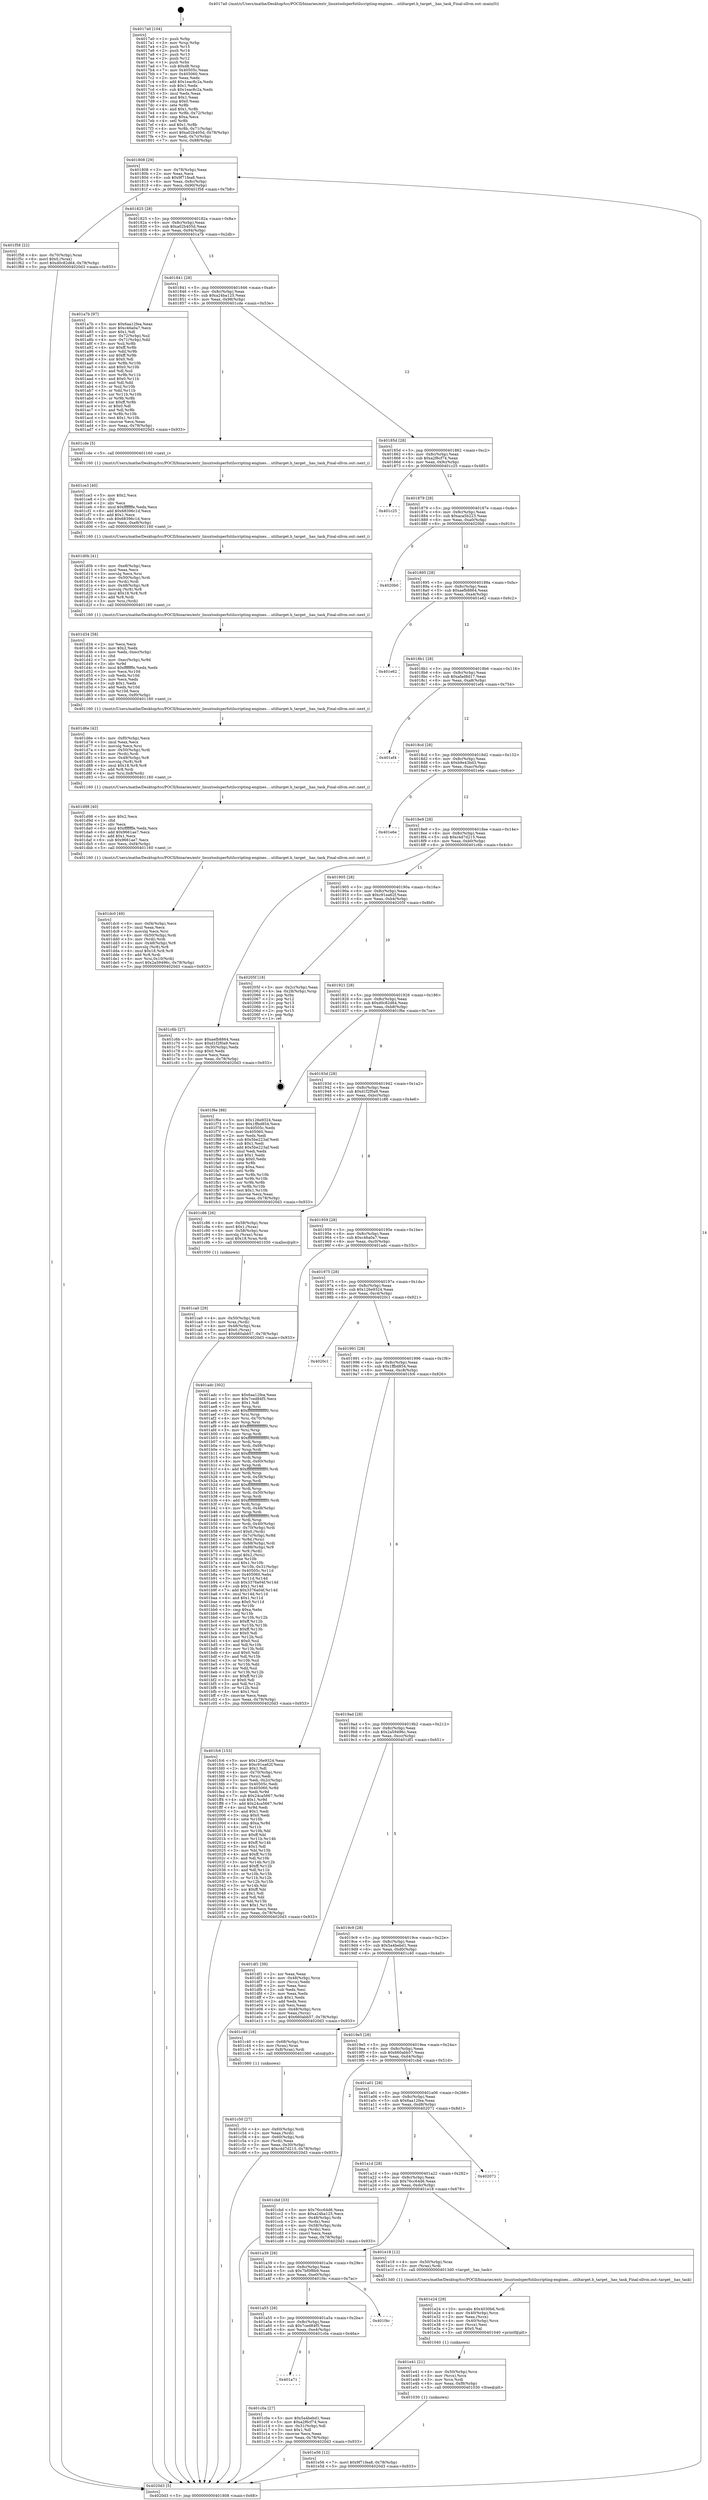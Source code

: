 digraph "0x4017a0" {
  label = "0x4017a0 (/mnt/c/Users/mathe/Desktop/tcc/POCII/binaries/extr_linuxtoolsperfutilscripting-engines....utiltarget.h_target__has_task_Final-ollvm.out::main(0))"
  labelloc = "t"
  node[shape=record]

  Entry [label="",width=0.3,height=0.3,shape=circle,fillcolor=black,style=filled]
  "0x401808" [label="{
     0x401808 [29]\l
     | [instrs]\l
     &nbsp;&nbsp;0x401808 \<+3\>: mov -0x78(%rbp),%eax\l
     &nbsp;&nbsp;0x40180b \<+2\>: mov %eax,%ecx\l
     &nbsp;&nbsp;0x40180d \<+6\>: sub $0x9f71fea8,%ecx\l
     &nbsp;&nbsp;0x401813 \<+6\>: mov %eax,-0x8c(%rbp)\l
     &nbsp;&nbsp;0x401819 \<+6\>: mov %ecx,-0x90(%rbp)\l
     &nbsp;&nbsp;0x40181f \<+6\>: je 0000000000401f58 \<main+0x7b8\>\l
  }"]
  "0x401f58" [label="{
     0x401f58 [22]\l
     | [instrs]\l
     &nbsp;&nbsp;0x401f58 \<+4\>: mov -0x70(%rbp),%rax\l
     &nbsp;&nbsp;0x401f5c \<+6\>: movl $0x0,(%rax)\l
     &nbsp;&nbsp;0x401f62 \<+7\>: movl $0xd0c82d64,-0x78(%rbp)\l
     &nbsp;&nbsp;0x401f69 \<+5\>: jmp 00000000004020d3 \<main+0x933\>\l
  }"]
  "0x401825" [label="{
     0x401825 [28]\l
     | [instrs]\l
     &nbsp;&nbsp;0x401825 \<+5\>: jmp 000000000040182a \<main+0x8a\>\l
     &nbsp;&nbsp;0x40182a \<+6\>: mov -0x8c(%rbp),%eax\l
     &nbsp;&nbsp;0x401830 \<+5\>: sub $0xa02b405d,%eax\l
     &nbsp;&nbsp;0x401835 \<+6\>: mov %eax,-0x94(%rbp)\l
     &nbsp;&nbsp;0x40183b \<+6\>: je 0000000000401a7b \<main+0x2db\>\l
  }"]
  Exit [label="",width=0.3,height=0.3,shape=circle,fillcolor=black,style=filled,peripheries=2]
  "0x401a7b" [label="{
     0x401a7b [97]\l
     | [instrs]\l
     &nbsp;&nbsp;0x401a7b \<+5\>: mov $0x6aa12fea,%eax\l
     &nbsp;&nbsp;0x401a80 \<+5\>: mov $0xc46a0a7,%ecx\l
     &nbsp;&nbsp;0x401a85 \<+2\>: mov $0x1,%dl\l
     &nbsp;&nbsp;0x401a87 \<+4\>: mov -0x72(%rbp),%sil\l
     &nbsp;&nbsp;0x401a8b \<+4\>: mov -0x71(%rbp),%dil\l
     &nbsp;&nbsp;0x401a8f \<+3\>: mov %sil,%r8b\l
     &nbsp;&nbsp;0x401a92 \<+4\>: xor $0xff,%r8b\l
     &nbsp;&nbsp;0x401a96 \<+3\>: mov %dil,%r9b\l
     &nbsp;&nbsp;0x401a99 \<+4\>: xor $0xff,%r9b\l
     &nbsp;&nbsp;0x401a9d \<+3\>: xor $0x0,%dl\l
     &nbsp;&nbsp;0x401aa0 \<+3\>: mov %r8b,%r10b\l
     &nbsp;&nbsp;0x401aa3 \<+4\>: and $0x0,%r10b\l
     &nbsp;&nbsp;0x401aa7 \<+3\>: and %dl,%sil\l
     &nbsp;&nbsp;0x401aaa \<+3\>: mov %r9b,%r11b\l
     &nbsp;&nbsp;0x401aad \<+4\>: and $0x0,%r11b\l
     &nbsp;&nbsp;0x401ab1 \<+3\>: and %dl,%dil\l
     &nbsp;&nbsp;0x401ab4 \<+3\>: or %sil,%r10b\l
     &nbsp;&nbsp;0x401ab7 \<+3\>: or %dil,%r11b\l
     &nbsp;&nbsp;0x401aba \<+3\>: xor %r11b,%r10b\l
     &nbsp;&nbsp;0x401abd \<+3\>: or %r9b,%r8b\l
     &nbsp;&nbsp;0x401ac0 \<+4\>: xor $0xff,%r8b\l
     &nbsp;&nbsp;0x401ac4 \<+3\>: or $0x0,%dl\l
     &nbsp;&nbsp;0x401ac7 \<+3\>: and %dl,%r8b\l
     &nbsp;&nbsp;0x401aca \<+3\>: or %r8b,%r10b\l
     &nbsp;&nbsp;0x401acd \<+4\>: test $0x1,%r10b\l
     &nbsp;&nbsp;0x401ad1 \<+3\>: cmovne %ecx,%eax\l
     &nbsp;&nbsp;0x401ad4 \<+3\>: mov %eax,-0x78(%rbp)\l
     &nbsp;&nbsp;0x401ad7 \<+5\>: jmp 00000000004020d3 \<main+0x933\>\l
  }"]
  "0x401841" [label="{
     0x401841 [28]\l
     | [instrs]\l
     &nbsp;&nbsp;0x401841 \<+5\>: jmp 0000000000401846 \<main+0xa6\>\l
     &nbsp;&nbsp;0x401846 \<+6\>: mov -0x8c(%rbp),%eax\l
     &nbsp;&nbsp;0x40184c \<+5\>: sub $0xa24ba125,%eax\l
     &nbsp;&nbsp;0x401851 \<+6\>: mov %eax,-0x98(%rbp)\l
     &nbsp;&nbsp;0x401857 \<+6\>: je 0000000000401cde \<main+0x53e\>\l
  }"]
  "0x4020d3" [label="{
     0x4020d3 [5]\l
     | [instrs]\l
     &nbsp;&nbsp;0x4020d3 \<+5\>: jmp 0000000000401808 \<main+0x68\>\l
  }"]
  "0x4017a0" [label="{
     0x4017a0 [104]\l
     | [instrs]\l
     &nbsp;&nbsp;0x4017a0 \<+1\>: push %rbp\l
     &nbsp;&nbsp;0x4017a1 \<+3\>: mov %rsp,%rbp\l
     &nbsp;&nbsp;0x4017a4 \<+2\>: push %r15\l
     &nbsp;&nbsp;0x4017a6 \<+2\>: push %r14\l
     &nbsp;&nbsp;0x4017a8 \<+2\>: push %r13\l
     &nbsp;&nbsp;0x4017aa \<+2\>: push %r12\l
     &nbsp;&nbsp;0x4017ac \<+1\>: push %rbx\l
     &nbsp;&nbsp;0x4017ad \<+7\>: sub $0xd8,%rsp\l
     &nbsp;&nbsp;0x4017b4 \<+7\>: mov 0x40505c,%eax\l
     &nbsp;&nbsp;0x4017bb \<+7\>: mov 0x405060,%ecx\l
     &nbsp;&nbsp;0x4017c2 \<+2\>: mov %eax,%edx\l
     &nbsp;&nbsp;0x4017c4 \<+6\>: add $0x1eac8c2a,%edx\l
     &nbsp;&nbsp;0x4017ca \<+3\>: sub $0x1,%edx\l
     &nbsp;&nbsp;0x4017cd \<+6\>: sub $0x1eac8c2a,%edx\l
     &nbsp;&nbsp;0x4017d3 \<+3\>: imul %edx,%eax\l
     &nbsp;&nbsp;0x4017d6 \<+3\>: and $0x1,%eax\l
     &nbsp;&nbsp;0x4017d9 \<+3\>: cmp $0x0,%eax\l
     &nbsp;&nbsp;0x4017dc \<+4\>: sete %r8b\l
     &nbsp;&nbsp;0x4017e0 \<+4\>: and $0x1,%r8b\l
     &nbsp;&nbsp;0x4017e4 \<+4\>: mov %r8b,-0x72(%rbp)\l
     &nbsp;&nbsp;0x4017e8 \<+3\>: cmp $0xa,%ecx\l
     &nbsp;&nbsp;0x4017eb \<+4\>: setl %r8b\l
     &nbsp;&nbsp;0x4017ef \<+4\>: and $0x1,%r8b\l
     &nbsp;&nbsp;0x4017f3 \<+4\>: mov %r8b,-0x71(%rbp)\l
     &nbsp;&nbsp;0x4017f7 \<+7\>: movl $0xa02b405d,-0x78(%rbp)\l
     &nbsp;&nbsp;0x4017fe \<+3\>: mov %edi,-0x7c(%rbp)\l
     &nbsp;&nbsp;0x401801 \<+7\>: mov %rsi,-0x88(%rbp)\l
  }"]
  "0x401e56" [label="{
     0x401e56 [12]\l
     | [instrs]\l
     &nbsp;&nbsp;0x401e56 \<+7\>: movl $0x9f71fea8,-0x78(%rbp)\l
     &nbsp;&nbsp;0x401e5d \<+5\>: jmp 00000000004020d3 \<main+0x933\>\l
  }"]
  "0x401cde" [label="{
     0x401cde [5]\l
     | [instrs]\l
     &nbsp;&nbsp;0x401cde \<+5\>: call 0000000000401160 \<next_i\>\l
     | [calls]\l
     &nbsp;&nbsp;0x401160 \{1\} (/mnt/c/Users/mathe/Desktop/tcc/POCII/binaries/extr_linuxtoolsperfutilscripting-engines....utiltarget.h_target__has_task_Final-ollvm.out::next_i)\l
  }"]
  "0x40185d" [label="{
     0x40185d [28]\l
     | [instrs]\l
     &nbsp;&nbsp;0x40185d \<+5\>: jmp 0000000000401862 \<main+0xc2\>\l
     &nbsp;&nbsp;0x401862 \<+6\>: mov -0x8c(%rbp),%eax\l
     &nbsp;&nbsp;0x401868 \<+5\>: sub $0xa2f6cf74,%eax\l
     &nbsp;&nbsp;0x40186d \<+6\>: mov %eax,-0x9c(%rbp)\l
     &nbsp;&nbsp;0x401873 \<+6\>: je 0000000000401c25 \<main+0x485\>\l
  }"]
  "0x401e41" [label="{
     0x401e41 [21]\l
     | [instrs]\l
     &nbsp;&nbsp;0x401e41 \<+4\>: mov -0x50(%rbp),%rcx\l
     &nbsp;&nbsp;0x401e45 \<+3\>: mov (%rcx),%rcx\l
     &nbsp;&nbsp;0x401e48 \<+3\>: mov %rcx,%rdi\l
     &nbsp;&nbsp;0x401e4b \<+6\>: mov %eax,-0xf8(%rbp)\l
     &nbsp;&nbsp;0x401e51 \<+5\>: call 0000000000401030 \<free@plt\>\l
     | [calls]\l
     &nbsp;&nbsp;0x401030 \{1\} (unknown)\l
  }"]
  "0x401c25" [label="{
     0x401c25\l
  }", style=dashed]
  "0x401879" [label="{
     0x401879 [28]\l
     | [instrs]\l
     &nbsp;&nbsp;0x401879 \<+5\>: jmp 000000000040187e \<main+0xde\>\l
     &nbsp;&nbsp;0x40187e \<+6\>: mov -0x8c(%rbp),%eax\l
     &nbsp;&nbsp;0x401884 \<+5\>: sub $0xaca5b223,%eax\l
     &nbsp;&nbsp;0x401889 \<+6\>: mov %eax,-0xa0(%rbp)\l
     &nbsp;&nbsp;0x40188f \<+6\>: je 00000000004020b0 \<main+0x910\>\l
  }"]
  "0x401e24" [label="{
     0x401e24 [29]\l
     | [instrs]\l
     &nbsp;&nbsp;0x401e24 \<+10\>: movabs $0x4030b6,%rdi\l
     &nbsp;&nbsp;0x401e2e \<+4\>: mov -0x40(%rbp),%rcx\l
     &nbsp;&nbsp;0x401e32 \<+2\>: mov %eax,(%rcx)\l
     &nbsp;&nbsp;0x401e34 \<+4\>: mov -0x40(%rbp),%rcx\l
     &nbsp;&nbsp;0x401e38 \<+2\>: mov (%rcx),%esi\l
     &nbsp;&nbsp;0x401e3a \<+2\>: mov $0x0,%al\l
     &nbsp;&nbsp;0x401e3c \<+5\>: call 0000000000401040 \<printf@plt\>\l
     | [calls]\l
     &nbsp;&nbsp;0x401040 \{1\} (unknown)\l
  }"]
  "0x4020b0" [label="{
     0x4020b0\l
  }", style=dashed]
  "0x401895" [label="{
     0x401895 [28]\l
     | [instrs]\l
     &nbsp;&nbsp;0x401895 \<+5\>: jmp 000000000040189a \<main+0xfa\>\l
     &nbsp;&nbsp;0x40189a \<+6\>: mov -0x8c(%rbp),%eax\l
     &nbsp;&nbsp;0x4018a0 \<+5\>: sub $0xaefb8864,%eax\l
     &nbsp;&nbsp;0x4018a5 \<+6\>: mov %eax,-0xa4(%rbp)\l
     &nbsp;&nbsp;0x4018ab \<+6\>: je 0000000000401e62 \<main+0x6c2\>\l
  }"]
  "0x401dc0" [label="{
     0x401dc0 [49]\l
     | [instrs]\l
     &nbsp;&nbsp;0x401dc0 \<+6\>: mov -0xf4(%rbp),%ecx\l
     &nbsp;&nbsp;0x401dc6 \<+3\>: imul %eax,%ecx\l
     &nbsp;&nbsp;0x401dc9 \<+3\>: movslq %ecx,%rsi\l
     &nbsp;&nbsp;0x401dcc \<+4\>: mov -0x50(%rbp),%rdi\l
     &nbsp;&nbsp;0x401dd0 \<+3\>: mov (%rdi),%rdi\l
     &nbsp;&nbsp;0x401dd3 \<+4\>: mov -0x48(%rbp),%r8\l
     &nbsp;&nbsp;0x401dd7 \<+3\>: movslq (%r8),%r8\l
     &nbsp;&nbsp;0x401dda \<+4\>: imul $0x18,%r8,%r8\l
     &nbsp;&nbsp;0x401dde \<+3\>: add %r8,%rdi\l
     &nbsp;&nbsp;0x401de1 \<+4\>: mov %rsi,0x10(%rdi)\l
     &nbsp;&nbsp;0x401de5 \<+7\>: movl $0x2a59496c,-0x78(%rbp)\l
     &nbsp;&nbsp;0x401dec \<+5\>: jmp 00000000004020d3 \<main+0x933\>\l
  }"]
  "0x401e62" [label="{
     0x401e62\l
  }", style=dashed]
  "0x4018b1" [label="{
     0x4018b1 [28]\l
     | [instrs]\l
     &nbsp;&nbsp;0x4018b1 \<+5\>: jmp 00000000004018b6 \<main+0x116\>\l
     &nbsp;&nbsp;0x4018b6 \<+6\>: mov -0x8c(%rbp),%eax\l
     &nbsp;&nbsp;0x4018bc \<+5\>: sub $0xafad8d17,%eax\l
     &nbsp;&nbsp;0x4018c1 \<+6\>: mov %eax,-0xa8(%rbp)\l
     &nbsp;&nbsp;0x4018c7 \<+6\>: je 0000000000401ef4 \<main+0x754\>\l
  }"]
  "0x401d98" [label="{
     0x401d98 [40]\l
     | [instrs]\l
     &nbsp;&nbsp;0x401d98 \<+5\>: mov $0x2,%ecx\l
     &nbsp;&nbsp;0x401d9d \<+1\>: cltd\l
     &nbsp;&nbsp;0x401d9e \<+2\>: idiv %ecx\l
     &nbsp;&nbsp;0x401da0 \<+6\>: imul $0xfffffffe,%edx,%ecx\l
     &nbsp;&nbsp;0x401da6 \<+6\>: add $0x9661ae7,%ecx\l
     &nbsp;&nbsp;0x401dac \<+3\>: add $0x1,%ecx\l
     &nbsp;&nbsp;0x401daf \<+6\>: sub $0x9661ae7,%ecx\l
     &nbsp;&nbsp;0x401db5 \<+6\>: mov %ecx,-0xf4(%rbp)\l
     &nbsp;&nbsp;0x401dbb \<+5\>: call 0000000000401160 \<next_i\>\l
     | [calls]\l
     &nbsp;&nbsp;0x401160 \{1\} (/mnt/c/Users/mathe/Desktop/tcc/POCII/binaries/extr_linuxtoolsperfutilscripting-engines....utiltarget.h_target__has_task_Final-ollvm.out::next_i)\l
  }"]
  "0x401ef4" [label="{
     0x401ef4\l
  }", style=dashed]
  "0x4018cd" [label="{
     0x4018cd [28]\l
     | [instrs]\l
     &nbsp;&nbsp;0x4018cd \<+5\>: jmp 00000000004018d2 \<main+0x132\>\l
     &nbsp;&nbsp;0x4018d2 \<+6\>: mov -0x8c(%rbp),%eax\l
     &nbsp;&nbsp;0x4018d8 \<+5\>: sub $0xb9e43bd3,%eax\l
     &nbsp;&nbsp;0x4018dd \<+6\>: mov %eax,-0xac(%rbp)\l
     &nbsp;&nbsp;0x4018e3 \<+6\>: je 0000000000401e6e \<main+0x6ce\>\l
  }"]
  "0x401d6e" [label="{
     0x401d6e [42]\l
     | [instrs]\l
     &nbsp;&nbsp;0x401d6e \<+6\>: mov -0xf0(%rbp),%ecx\l
     &nbsp;&nbsp;0x401d74 \<+3\>: imul %eax,%ecx\l
     &nbsp;&nbsp;0x401d77 \<+3\>: movslq %ecx,%rsi\l
     &nbsp;&nbsp;0x401d7a \<+4\>: mov -0x50(%rbp),%rdi\l
     &nbsp;&nbsp;0x401d7e \<+3\>: mov (%rdi),%rdi\l
     &nbsp;&nbsp;0x401d81 \<+4\>: mov -0x48(%rbp),%r8\l
     &nbsp;&nbsp;0x401d85 \<+3\>: movslq (%r8),%r8\l
     &nbsp;&nbsp;0x401d88 \<+4\>: imul $0x18,%r8,%r8\l
     &nbsp;&nbsp;0x401d8c \<+3\>: add %r8,%rdi\l
     &nbsp;&nbsp;0x401d8f \<+4\>: mov %rsi,0x8(%rdi)\l
     &nbsp;&nbsp;0x401d93 \<+5\>: call 0000000000401160 \<next_i\>\l
     | [calls]\l
     &nbsp;&nbsp;0x401160 \{1\} (/mnt/c/Users/mathe/Desktop/tcc/POCII/binaries/extr_linuxtoolsperfutilscripting-engines....utiltarget.h_target__has_task_Final-ollvm.out::next_i)\l
  }"]
  "0x401e6e" [label="{
     0x401e6e\l
  }", style=dashed]
  "0x4018e9" [label="{
     0x4018e9 [28]\l
     | [instrs]\l
     &nbsp;&nbsp;0x4018e9 \<+5\>: jmp 00000000004018ee \<main+0x14e\>\l
     &nbsp;&nbsp;0x4018ee \<+6\>: mov -0x8c(%rbp),%eax\l
     &nbsp;&nbsp;0x4018f4 \<+5\>: sub $0xc4d7d215,%eax\l
     &nbsp;&nbsp;0x4018f9 \<+6\>: mov %eax,-0xb0(%rbp)\l
     &nbsp;&nbsp;0x4018ff \<+6\>: je 0000000000401c6b \<main+0x4cb\>\l
  }"]
  "0x401d34" [label="{
     0x401d34 [58]\l
     | [instrs]\l
     &nbsp;&nbsp;0x401d34 \<+2\>: xor %ecx,%ecx\l
     &nbsp;&nbsp;0x401d36 \<+5\>: mov $0x2,%edx\l
     &nbsp;&nbsp;0x401d3b \<+6\>: mov %edx,-0xec(%rbp)\l
     &nbsp;&nbsp;0x401d41 \<+1\>: cltd\l
     &nbsp;&nbsp;0x401d42 \<+7\>: mov -0xec(%rbp),%r9d\l
     &nbsp;&nbsp;0x401d49 \<+3\>: idiv %r9d\l
     &nbsp;&nbsp;0x401d4c \<+6\>: imul $0xfffffffe,%edx,%edx\l
     &nbsp;&nbsp;0x401d52 \<+3\>: mov %ecx,%r10d\l
     &nbsp;&nbsp;0x401d55 \<+3\>: sub %edx,%r10d\l
     &nbsp;&nbsp;0x401d58 \<+2\>: mov %ecx,%edx\l
     &nbsp;&nbsp;0x401d5a \<+3\>: sub $0x1,%edx\l
     &nbsp;&nbsp;0x401d5d \<+3\>: add %edx,%r10d\l
     &nbsp;&nbsp;0x401d60 \<+3\>: sub %r10d,%ecx\l
     &nbsp;&nbsp;0x401d63 \<+6\>: mov %ecx,-0xf0(%rbp)\l
     &nbsp;&nbsp;0x401d69 \<+5\>: call 0000000000401160 \<next_i\>\l
     | [calls]\l
     &nbsp;&nbsp;0x401160 \{1\} (/mnt/c/Users/mathe/Desktop/tcc/POCII/binaries/extr_linuxtoolsperfutilscripting-engines....utiltarget.h_target__has_task_Final-ollvm.out::next_i)\l
  }"]
  "0x401c6b" [label="{
     0x401c6b [27]\l
     | [instrs]\l
     &nbsp;&nbsp;0x401c6b \<+5\>: mov $0xaefb8864,%eax\l
     &nbsp;&nbsp;0x401c70 \<+5\>: mov $0xd1f2f0a9,%ecx\l
     &nbsp;&nbsp;0x401c75 \<+3\>: mov -0x30(%rbp),%edx\l
     &nbsp;&nbsp;0x401c78 \<+3\>: cmp $0x0,%edx\l
     &nbsp;&nbsp;0x401c7b \<+3\>: cmove %ecx,%eax\l
     &nbsp;&nbsp;0x401c7e \<+3\>: mov %eax,-0x78(%rbp)\l
     &nbsp;&nbsp;0x401c81 \<+5\>: jmp 00000000004020d3 \<main+0x933\>\l
  }"]
  "0x401905" [label="{
     0x401905 [28]\l
     | [instrs]\l
     &nbsp;&nbsp;0x401905 \<+5\>: jmp 000000000040190a \<main+0x16a\>\l
     &nbsp;&nbsp;0x40190a \<+6\>: mov -0x8c(%rbp),%eax\l
     &nbsp;&nbsp;0x401910 \<+5\>: sub $0xc91ea62f,%eax\l
     &nbsp;&nbsp;0x401915 \<+6\>: mov %eax,-0xb4(%rbp)\l
     &nbsp;&nbsp;0x40191b \<+6\>: je 000000000040205f \<main+0x8bf\>\l
  }"]
  "0x401d0b" [label="{
     0x401d0b [41]\l
     | [instrs]\l
     &nbsp;&nbsp;0x401d0b \<+6\>: mov -0xe8(%rbp),%ecx\l
     &nbsp;&nbsp;0x401d11 \<+3\>: imul %eax,%ecx\l
     &nbsp;&nbsp;0x401d14 \<+3\>: movslq %ecx,%rsi\l
     &nbsp;&nbsp;0x401d17 \<+4\>: mov -0x50(%rbp),%rdi\l
     &nbsp;&nbsp;0x401d1b \<+3\>: mov (%rdi),%rdi\l
     &nbsp;&nbsp;0x401d1e \<+4\>: mov -0x48(%rbp),%r8\l
     &nbsp;&nbsp;0x401d22 \<+3\>: movslq (%r8),%r8\l
     &nbsp;&nbsp;0x401d25 \<+4\>: imul $0x18,%r8,%r8\l
     &nbsp;&nbsp;0x401d29 \<+3\>: add %r8,%rdi\l
     &nbsp;&nbsp;0x401d2c \<+3\>: mov %rsi,(%rdi)\l
     &nbsp;&nbsp;0x401d2f \<+5\>: call 0000000000401160 \<next_i\>\l
     | [calls]\l
     &nbsp;&nbsp;0x401160 \{1\} (/mnt/c/Users/mathe/Desktop/tcc/POCII/binaries/extr_linuxtoolsperfutilscripting-engines....utiltarget.h_target__has_task_Final-ollvm.out::next_i)\l
  }"]
  "0x40205f" [label="{
     0x40205f [18]\l
     | [instrs]\l
     &nbsp;&nbsp;0x40205f \<+3\>: mov -0x2c(%rbp),%eax\l
     &nbsp;&nbsp;0x402062 \<+4\>: lea -0x28(%rbp),%rsp\l
     &nbsp;&nbsp;0x402066 \<+1\>: pop %rbx\l
     &nbsp;&nbsp;0x402067 \<+2\>: pop %r12\l
     &nbsp;&nbsp;0x402069 \<+2\>: pop %r13\l
     &nbsp;&nbsp;0x40206b \<+2\>: pop %r14\l
     &nbsp;&nbsp;0x40206d \<+2\>: pop %r15\l
     &nbsp;&nbsp;0x40206f \<+1\>: pop %rbp\l
     &nbsp;&nbsp;0x402070 \<+1\>: ret\l
  }"]
  "0x401921" [label="{
     0x401921 [28]\l
     | [instrs]\l
     &nbsp;&nbsp;0x401921 \<+5\>: jmp 0000000000401926 \<main+0x186\>\l
     &nbsp;&nbsp;0x401926 \<+6\>: mov -0x8c(%rbp),%eax\l
     &nbsp;&nbsp;0x40192c \<+5\>: sub $0xd0c82d64,%eax\l
     &nbsp;&nbsp;0x401931 \<+6\>: mov %eax,-0xb8(%rbp)\l
     &nbsp;&nbsp;0x401937 \<+6\>: je 0000000000401f6e \<main+0x7ce\>\l
  }"]
  "0x401ce3" [label="{
     0x401ce3 [40]\l
     | [instrs]\l
     &nbsp;&nbsp;0x401ce3 \<+5\>: mov $0x2,%ecx\l
     &nbsp;&nbsp;0x401ce8 \<+1\>: cltd\l
     &nbsp;&nbsp;0x401ce9 \<+2\>: idiv %ecx\l
     &nbsp;&nbsp;0x401ceb \<+6\>: imul $0xfffffffe,%edx,%ecx\l
     &nbsp;&nbsp;0x401cf1 \<+6\>: add $0x68396c1d,%ecx\l
     &nbsp;&nbsp;0x401cf7 \<+3\>: add $0x1,%ecx\l
     &nbsp;&nbsp;0x401cfa \<+6\>: sub $0x68396c1d,%ecx\l
     &nbsp;&nbsp;0x401d00 \<+6\>: mov %ecx,-0xe8(%rbp)\l
     &nbsp;&nbsp;0x401d06 \<+5\>: call 0000000000401160 \<next_i\>\l
     | [calls]\l
     &nbsp;&nbsp;0x401160 \{1\} (/mnt/c/Users/mathe/Desktop/tcc/POCII/binaries/extr_linuxtoolsperfutilscripting-engines....utiltarget.h_target__has_task_Final-ollvm.out::next_i)\l
  }"]
  "0x401f6e" [label="{
     0x401f6e [88]\l
     | [instrs]\l
     &nbsp;&nbsp;0x401f6e \<+5\>: mov $0x126e9324,%eax\l
     &nbsp;&nbsp;0x401f73 \<+5\>: mov $0x1ffbd854,%ecx\l
     &nbsp;&nbsp;0x401f78 \<+7\>: mov 0x40505c,%edx\l
     &nbsp;&nbsp;0x401f7f \<+7\>: mov 0x405060,%esi\l
     &nbsp;&nbsp;0x401f86 \<+2\>: mov %edx,%edi\l
     &nbsp;&nbsp;0x401f88 \<+6\>: sub $0x5be223af,%edi\l
     &nbsp;&nbsp;0x401f8e \<+3\>: sub $0x1,%edi\l
     &nbsp;&nbsp;0x401f91 \<+6\>: add $0x5be223af,%edi\l
     &nbsp;&nbsp;0x401f97 \<+3\>: imul %edi,%edx\l
     &nbsp;&nbsp;0x401f9a \<+3\>: and $0x1,%edx\l
     &nbsp;&nbsp;0x401f9d \<+3\>: cmp $0x0,%edx\l
     &nbsp;&nbsp;0x401fa0 \<+4\>: sete %r8b\l
     &nbsp;&nbsp;0x401fa4 \<+3\>: cmp $0xa,%esi\l
     &nbsp;&nbsp;0x401fa7 \<+4\>: setl %r9b\l
     &nbsp;&nbsp;0x401fab \<+3\>: mov %r8b,%r10b\l
     &nbsp;&nbsp;0x401fae \<+3\>: and %r9b,%r10b\l
     &nbsp;&nbsp;0x401fb1 \<+3\>: xor %r9b,%r8b\l
     &nbsp;&nbsp;0x401fb4 \<+3\>: or %r8b,%r10b\l
     &nbsp;&nbsp;0x401fb7 \<+4\>: test $0x1,%r10b\l
     &nbsp;&nbsp;0x401fbb \<+3\>: cmovne %ecx,%eax\l
     &nbsp;&nbsp;0x401fbe \<+3\>: mov %eax,-0x78(%rbp)\l
     &nbsp;&nbsp;0x401fc1 \<+5\>: jmp 00000000004020d3 \<main+0x933\>\l
  }"]
  "0x40193d" [label="{
     0x40193d [28]\l
     | [instrs]\l
     &nbsp;&nbsp;0x40193d \<+5\>: jmp 0000000000401942 \<main+0x1a2\>\l
     &nbsp;&nbsp;0x401942 \<+6\>: mov -0x8c(%rbp),%eax\l
     &nbsp;&nbsp;0x401948 \<+5\>: sub $0xd1f2f0a9,%eax\l
     &nbsp;&nbsp;0x40194d \<+6\>: mov %eax,-0xbc(%rbp)\l
     &nbsp;&nbsp;0x401953 \<+6\>: je 0000000000401c86 \<main+0x4e6\>\l
  }"]
  "0x401ca0" [label="{
     0x401ca0 [29]\l
     | [instrs]\l
     &nbsp;&nbsp;0x401ca0 \<+4\>: mov -0x50(%rbp),%rdi\l
     &nbsp;&nbsp;0x401ca4 \<+3\>: mov %rax,(%rdi)\l
     &nbsp;&nbsp;0x401ca7 \<+4\>: mov -0x48(%rbp),%rax\l
     &nbsp;&nbsp;0x401cab \<+6\>: movl $0x0,(%rax)\l
     &nbsp;&nbsp;0x401cb1 \<+7\>: movl $0x660abb57,-0x78(%rbp)\l
     &nbsp;&nbsp;0x401cb8 \<+5\>: jmp 00000000004020d3 \<main+0x933\>\l
  }"]
  "0x401c86" [label="{
     0x401c86 [26]\l
     | [instrs]\l
     &nbsp;&nbsp;0x401c86 \<+4\>: mov -0x58(%rbp),%rax\l
     &nbsp;&nbsp;0x401c8a \<+6\>: movl $0x1,(%rax)\l
     &nbsp;&nbsp;0x401c90 \<+4\>: mov -0x58(%rbp),%rax\l
     &nbsp;&nbsp;0x401c94 \<+3\>: movslq (%rax),%rax\l
     &nbsp;&nbsp;0x401c97 \<+4\>: imul $0x18,%rax,%rdi\l
     &nbsp;&nbsp;0x401c9b \<+5\>: call 0000000000401050 \<malloc@plt\>\l
     | [calls]\l
     &nbsp;&nbsp;0x401050 \{1\} (unknown)\l
  }"]
  "0x401959" [label="{
     0x401959 [28]\l
     | [instrs]\l
     &nbsp;&nbsp;0x401959 \<+5\>: jmp 000000000040195e \<main+0x1be\>\l
     &nbsp;&nbsp;0x40195e \<+6\>: mov -0x8c(%rbp),%eax\l
     &nbsp;&nbsp;0x401964 \<+5\>: sub $0xc46a0a7,%eax\l
     &nbsp;&nbsp;0x401969 \<+6\>: mov %eax,-0xc0(%rbp)\l
     &nbsp;&nbsp;0x40196f \<+6\>: je 0000000000401adc \<main+0x33c\>\l
  }"]
  "0x401c50" [label="{
     0x401c50 [27]\l
     | [instrs]\l
     &nbsp;&nbsp;0x401c50 \<+4\>: mov -0x60(%rbp),%rdi\l
     &nbsp;&nbsp;0x401c54 \<+2\>: mov %eax,(%rdi)\l
     &nbsp;&nbsp;0x401c56 \<+4\>: mov -0x60(%rbp),%rdi\l
     &nbsp;&nbsp;0x401c5a \<+2\>: mov (%rdi),%eax\l
     &nbsp;&nbsp;0x401c5c \<+3\>: mov %eax,-0x30(%rbp)\l
     &nbsp;&nbsp;0x401c5f \<+7\>: movl $0xc4d7d215,-0x78(%rbp)\l
     &nbsp;&nbsp;0x401c66 \<+5\>: jmp 00000000004020d3 \<main+0x933\>\l
  }"]
  "0x401adc" [label="{
     0x401adc [302]\l
     | [instrs]\l
     &nbsp;&nbsp;0x401adc \<+5\>: mov $0x6aa12fea,%eax\l
     &nbsp;&nbsp;0x401ae1 \<+5\>: mov $0x7ced84f5,%ecx\l
     &nbsp;&nbsp;0x401ae6 \<+2\>: mov $0x1,%dl\l
     &nbsp;&nbsp;0x401ae8 \<+3\>: mov %rsp,%rsi\l
     &nbsp;&nbsp;0x401aeb \<+4\>: add $0xfffffffffffffff0,%rsi\l
     &nbsp;&nbsp;0x401aef \<+3\>: mov %rsi,%rsp\l
     &nbsp;&nbsp;0x401af2 \<+4\>: mov %rsi,-0x70(%rbp)\l
     &nbsp;&nbsp;0x401af6 \<+3\>: mov %rsp,%rsi\l
     &nbsp;&nbsp;0x401af9 \<+4\>: add $0xfffffffffffffff0,%rsi\l
     &nbsp;&nbsp;0x401afd \<+3\>: mov %rsi,%rsp\l
     &nbsp;&nbsp;0x401b00 \<+3\>: mov %rsp,%rdi\l
     &nbsp;&nbsp;0x401b03 \<+4\>: add $0xfffffffffffffff0,%rdi\l
     &nbsp;&nbsp;0x401b07 \<+3\>: mov %rdi,%rsp\l
     &nbsp;&nbsp;0x401b0a \<+4\>: mov %rdi,-0x68(%rbp)\l
     &nbsp;&nbsp;0x401b0e \<+3\>: mov %rsp,%rdi\l
     &nbsp;&nbsp;0x401b11 \<+4\>: add $0xfffffffffffffff0,%rdi\l
     &nbsp;&nbsp;0x401b15 \<+3\>: mov %rdi,%rsp\l
     &nbsp;&nbsp;0x401b18 \<+4\>: mov %rdi,-0x60(%rbp)\l
     &nbsp;&nbsp;0x401b1c \<+3\>: mov %rsp,%rdi\l
     &nbsp;&nbsp;0x401b1f \<+4\>: add $0xfffffffffffffff0,%rdi\l
     &nbsp;&nbsp;0x401b23 \<+3\>: mov %rdi,%rsp\l
     &nbsp;&nbsp;0x401b26 \<+4\>: mov %rdi,-0x58(%rbp)\l
     &nbsp;&nbsp;0x401b2a \<+3\>: mov %rsp,%rdi\l
     &nbsp;&nbsp;0x401b2d \<+4\>: add $0xfffffffffffffff0,%rdi\l
     &nbsp;&nbsp;0x401b31 \<+3\>: mov %rdi,%rsp\l
     &nbsp;&nbsp;0x401b34 \<+4\>: mov %rdi,-0x50(%rbp)\l
     &nbsp;&nbsp;0x401b38 \<+3\>: mov %rsp,%rdi\l
     &nbsp;&nbsp;0x401b3b \<+4\>: add $0xfffffffffffffff0,%rdi\l
     &nbsp;&nbsp;0x401b3f \<+3\>: mov %rdi,%rsp\l
     &nbsp;&nbsp;0x401b42 \<+4\>: mov %rdi,-0x48(%rbp)\l
     &nbsp;&nbsp;0x401b46 \<+3\>: mov %rsp,%rdi\l
     &nbsp;&nbsp;0x401b49 \<+4\>: add $0xfffffffffffffff0,%rdi\l
     &nbsp;&nbsp;0x401b4d \<+3\>: mov %rdi,%rsp\l
     &nbsp;&nbsp;0x401b50 \<+4\>: mov %rdi,-0x40(%rbp)\l
     &nbsp;&nbsp;0x401b54 \<+4\>: mov -0x70(%rbp),%rdi\l
     &nbsp;&nbsp;0x401b58 \<+6\>: movl $0x0,(%rdi)\l
     &nbsp;&nbsp;0x401b5e \<+4\>: mov -0x7c(%rbp),%r8d\l
     &nbsp;&nbsp;0x401b62 \<+3\>: mov %r8d,(%rsi)\l
     &nbsp;&nbsp;0x401b65 \<+4\>: mov -0x68(%rbp),%rdi\l
     &nbsp;&nbsp;0x401b69 \<+7\>: mov -0x88(%rbp),%r9\l
     &nbsp;&nbsp;0x401b70 \<+3\>: mov %r9,(%rdi)\l
     &nbsp;&nbsp;0x401b73 \<+3\>: cmpl $0x2,(%rsi)\l
     &nbsp;&nbsp;0x401b76 \<+4\>: setne %r10b\l
     &nbsp;&nbsp;0x401b7a \<+4\>: and $0x1,%r10b\l
     &nbsp;&nbsp;0x401b7e \<+4\>: mov %r10b,-0x31(%rbp)\l
     &nbsp;&nbsp;0x401b82 \<+8\>: mov 0x40505c,%r11d\l
     &nbsp;&nbsp;0x401b8a \<+7\>: mov 0x405060,%ebx\l
     &nbsp;&nbsp;0x401b91 \<+3\>: mov %r11d,%r14d\l
     &nbsp;&nbsp;0x401b94 \<+7\>: sub $0x3376a04f,%r14d\l
     &nbsp;&nbsp;0x401b9b \<+4\>: sub $0x1,%r14d\l
     &nbsp;&nbsp;0x401b9f \<+7\>: add $0x3376a04f,%r14d\l
     &nbsp;&nbsp;0x401ba6 \<+4\>: imul %r14d,%r11d\l
     &nbsp;&nbsp;0x401baa \<+4\>: and $0x1,%r11d\l
     &nbsp;&nbsp;0x401bae \<+4\>: cmp $0x0,%r11d\l
     &nbsp;&nbsp;0x401bb2 \<+4\>: sete %r10b\l
     &nbsp;&nbsp;0x401bb6 \<+3\>: cmp $0xa,%ebx\l
     &nbsp;&nbsp;0x401bb9 \<+4\>: setl %r15b\l
     &nbsp;&nbsp;0x401bbd \<+3\>: mov %r10b,%r12b\l
     &nbsp;&nbsp;0x401bc0 \<+4\>: xor $0xff,%r12b\l
     &nbsp;&nbsp;0x401bc4 \<+3\>: mov %r15b,%r13b\l
     &nbsp;&nbsp;0x401bc7 \<+4\>: xor $0xff,%r13b\l
     &nbsp;&nbsp;0x401bcb \<+3\>: xor $0x0,%dl\l
     &nbsp;&nbsp;0x401bce \<+3\>: mov %r12b,%sil\l
     &nbsp;&nbsp;0x401bd1 \<+4\>: and $0x0,%sil\l
     &nbsp;&nbsp;0x401bd5 \<+3\>: and %dl,%r10b\l
     &nbsp;&nbsp;0x401bd8 \<+3\>: mov %r13b,%dil\l
     &nbsp;&nbsp;0x401bdb \<+4\>: and $0x0,%dil\l
     &nbsp;&nbsp;0x401bdf \<+3\>: and %dl,%r15b\l
     &nbsp;&nbsp;0x401be2 \<+3\>: or %r10b,%sil\l
     &nbsp;&nbsp;0x401be5 \<+3\>: or %r15b,%dil\l
     &nbsp;&nbsp;0x401be8 \<+3\>: xor %dil,%sil\l
     &nbsp;&nbsp;0x401beb \<+3\>: or %r13b,%r12b\l
     &nbsp;&nbsp;0x401bee \<+4\>: xor $0xff,%r12b\l
     &nbsp;&nbsp;0x401bf2 \<+3\>: or $0x0,%dl\l
     &nbsp;&nbsp;0x401bf5 \<+3\>: and %dl,%r12b\l
     &nbsp;&nbsp;0x401bf8 \<+3\>: or %r12b,%sil\l
     &nbsp;&nbsp;0x401bfb \<+4\>: test $0x1,%sil\l
     &nbsp;&nbsp;0x401bff \<+3\>: cmovne %ecx,%eax\l
     &nbsp;&nbsp;0x401c02 \<+3\>: mov %eax,-0x78(%rbp)\l
     &nbsp;&nbsp;0x401c05 \<+5\>: jmp 00000000004020d3 \<main+0x933\>\l
  }"]
  "0x401975" [label="{
     0x401975 [28]\l
     | [instrs]\l
     &nbsp;&nbsp;0x401975 \<+5\>: jmp 000000000040197a \<main+0x1da\>\l
     &nbsp;&nbsp;0x40197a \<+6\>: mov -0x8c(%rbp),%eax\l
     &nbsp;&nbsp;0x401980 \<+5\>: sub $0x126e9324,%eax\l
     &nbsp;&nbsp;0x401985 \<+6\>: mov %eax,-0xc4(%rbp)\l
     &nbsp;&nbsp;0x40198b \<+6\>: je 00000000004020c1 \<main+0x921\>\l
  }"]
  "0x401a71" [label="{
     0x401a71\l
  }", style=dashed]
  "0x401c0a" [label="{
     0x401c0a [27]\l
     | [instrs]\l
     &nbsp;&nbsp;0x401c0a \<+5\>: mov $0x5a4bebd1,%eax\l
     &nbsp;&nbsp;0x401c0f \<+5\>: mov $0xa2f6cf74,%ecx\l
     &nbsp;&nbsp;0x401c14 \<+3\>: mov -0x31(%rbp),%dl\l
     &nbsp;&nbsp;0x401c17 \<+3\>: test $0x1,%dl\l
     &nbsp;&nbsp;0x401c1a \<+3\>: cmovne %ecx,%eax\l
     &nbsp;&nbsp;0x401c1d \<+3\>: mov %eax,-0x78(%rbp)\l
     &nbsp;&nbsp;0x401c20 \<+5\>: jmp 00000000004020d3 \<main+0x933\>\l
  }"]
  "0x4020c1" [label="{
     0x4020c1\l
  }", style=dashed]
  "0x401991" [label="{
     0x401991 [28]\l
     | [instrs]\l
     &nbsp;&nbsp;0x401991 \<+5\>: jmp 0000000000401996 \<main+0x1f6\>\l
     &nbsp;&nbsp;0x401996 \<+6\>: mov -0x8c(%rbp),%eax\l
     &nbsp;&nbsp;0x40199c \<+5\>: sub $0x1ffbd854,%eax\l
     &nbsp;&nbsp;0x4019a1 \<+6\>: mov %eax,-0xc8(%rbp)\l
     &nbsp;&nbsp;0x4019a7 \<+6\>: je 0000000000401fc6 \<main+0x826\>\l
  }"]
  "0x401a55" [label="{
     0x401a55 [28]\l
     | [instrs]\l
     &nbsp;&nbsp;0x401a55 \<+5\>: jmp 0000000000401a5a \<main+0x2ba\>\l
     &nbsp;&nbsp;0x401a5a \<+6\>: mov -0x8c(%rbp),%eax\l
     &nbsp;&nbsp;0x401a60 \<+5\>: sub $0x7ced84f5,%eax\l
     &nbsp;&nbsp;0x401a65 \<+6\>: mov %eax,-0xe4(%rbp)\l
     &nbsp;&nbsp;0x401a6b \<+6\>: je 0000000000401c0a \<main+0x46a\>\l
  }"]
  "0x401fc6" [label="{
     0x401fc6 [153]\l
     | [instrs]\l
     &nbsp;&nbsp;0x401fc6 \<+5\>: mov $0x126e9324,%eax\l
     &nbsp;&nbsp;0x401fcb \<+5\>: mov $0xc91ea62f,%ecx\l
     &nbsp;&nbsp;0x401fd0 \<+2\>: mov $0x1,%dl\l
     &nbsp;&nbsp;0x401fd2 \<+4\>: mov -0x70(%rbp),%rsi\l
     &nbsp;&nbsp;0x401fd6 \<+2\>: mov (%rsi),%edi\l
     &nbsp;&nbsp;0x401fd8 \<+3\>: mov %edi,-0x2c(%rbp)\l
     &nbsp;&nbsp;0x401fdb \<+7\>: mov 0x40505c,%edi\l
     &nbsp;&nbsp;0x401fe2 \<+8\>: mov 0x405060,%r8d\l
     &nbsp;&nbsp;0x401fea \<+3\>: mov %edi,%r9d\l
     &nbsp;&nbsp;0x401fed \<+7\>: sub $0x24ca5667,%r9d\l
     &nbsp;&nbsp;0x401ff4 \<+4\>: sub $0x1,%r9d\l
     &nbsp;&nbsp;0x401ff8 \<+7\>: add $0x24ca5667,%r9d\l
     &nbsp;&nbsp;0x401fff \<+4\>: imul %r9d,%edi\l
     &nbsp;&nbsp;0x402003 \<+3\>: and $0x1,%edi\l
     &nbsp;&nbsp;0x402006 \<+3\>: cmp $0x0,%edi\l
     &nbsp;&nbsp;0x402009 \<+4\>: sete %r10b\l
     &nbsp;&nbsp;0x40200d \<+4\>: cmp $0xa,%r8d\l
     &nbsp;&nbsp;0x402011 \<+4\>: setl %r11b\l
     &nbsp;&nbsp;0x402015 \<+3\>: mov %r10b,%bl\l
     &nbsp;&nbsp;0x402018 \<+3\>: xor $0xff,%bl\l
     &nbsp;&nbsp;0x40201b \<+3\>: mov %r11b,%r14b\l
     &nbsp;&nbsp;0x40201e \<+4\>: xor $0xff,%r14b\l
     &nbsp;&nbsp;0x402022 \<+3\>: xor $0x1,%dl\l
     &nbsp;&nbsp;0x402025 \<+3\>: mov %bl,%r15b\l
     &nbsp;&nbsp;0x402028 \<+4\>: and $0xff,%r15b\l
     &nbsp;&nbsp;0x40202c \<+3\>: and %dl,%r10b\l
     &nbsp;&nbsp;0x40202f \<+3\>: mov %r14b,%r12b\l
     &nbsp;&nbsp;0x402032 \<+4\>: and $0xff,%r12b\l
     &nbsp;&nbsp;0x402036 \<+3\>: and %dl,%r11b\l
     &nbsp;&nbsp;0x402039 \<+3\>: or %r10b,%r15b\l
     &nbsp;&nbsp;0x40203c \<+3\>: or %r11b,%r12b\l
     &nbsp;&nbsp;0x40203f \<+3\>: xor %r12b,%r15b\l
     &nbsp;&nbsp;0x402042 \<+3\>: or %r14b,%bl\l
     &nbsp;&nbsp;0x402045 \<+3\>: xor $0xff,%bl\l
     &nbsp;&nbsp;0x402048 \<+3\>: or $0x1,%dl\l
     &nbsp;&nbsp;0x40204b \<+2\>: and %dl,%bl\l
     &nbsp;&nbsp;0x40204d \<+3\>: or %bl,%r15b\l
     &nbsp;&nbsp;0x402050 \<+4\>: test $0x1,%r15b\l
     &nbsp;&nbsp;0x402054 \<+3\>: cmovne %ecx,%eax\l
     &nbsp;&nbsp;0x402057 \<+3\>: mov %eax,-0x78(%rbp)\l
     &nbsp;&nbsp;0x40205a \<+5\>: jmp 00000000004020d3 \<main+0x933\>\l
  }"]
  "0x4019ad" [label="{
     0x4019ad [28]\l
     | [instrs]\l
     &nbsp;&nbsp;0x4019ad \<+5\>: jmp 00000000004019b2 \<main+0x212\>\l
     &nbsp;&nbsp;0x4019b2 \<+6\>: mov -0x8c(%rbp),%eax\l
     &nbsp;&nbsp;0x4019b8 \<+5\>: sub $0x2a59496c,%eax\l
     &nbsp;&nbsp;0x4019bd \<+6\>: mov %eax,-0xcc(%rbp)\l
     &nbsp;&nbsp;0x4019c3 \<+6\>: je 0000000000401df1 \<main+0x651\>\l
  }"]
  "0x401f4c" [label="{
     0x401f4c\l
  }", style=dashed]
  "0x401df1" [label="{
     0x401df1 [39]\l
     | [instrs]\l
     &nbsp;&nbsp;0x401df1 \<+2\>: xor %eax,%eax\l
     &nbsp;&nbsp;0x401df3 \<+4\>: mov -0x48(%rbp),%rcx\l
     &nbsp;&nbsp;0x401df7 \<+2\>: mov (%rcx),%edx\l
     &nbsp;&nbsp;0x401df9 \<+2\>: mov %eax,%esi\l
     &nbsp;&nbsp;0x401dfb \<+2\>: sub %edx,%esi\l
     &nbsp;&nbsp;0x401dfd \<+2\>: mov %eax,%edx\l
     &nbsp;&nbsp;0x401dff \<+3\>: sub $0x1,%edx\l
     &nbsp;&nbsp;0x401e02 \<+2\>: add %edx,%esi\l
     &nbsp;&nbsp;0x401e04 \<+2\>: sub %esi,%eax\l
     &nbsp;&nbsp;0x401e06 \<+4\>: mov -0x48(%rbp),%rcx\l
     &nbsp;&nbsp;0x401e0a \<+2\>: mov %eax,(%rcx)\l
     &nbsp;&nbsp;0x401e0c \<+7\>: movl $0x660abb57,-0x78(%rbp)\l
     &nbsp;&nbsp;0x401e13 \<+5\>: jmp 00000000004020d3 \<main+0x933\>\l
  }"]
  "0x4019c9" [label="{
     0x4019c9 [28]\l
     | [instrs]\l
     &nbsp;&nbsp;0x4019c9 \<+5\>: jmp 00000000004019ce \<main+0x22e\>\l
     &nbsp;&nbsp;0x4019ce \<+6\>: mov -0x8c(%rbp),%eax\l
     &nbsp;&nbsp;0x4019d4 \<+5\>: sub $0x5a4bebd1,%eax\l
     &nbsp;&nbsp;0x4019d9 \<+6\>: mov %eax,-0xd0(%rbp)\l
     &nbsp;&nbsp;0x4019df \<+6\>: je 0000000000401c40 \<main+0x4a0\>\l
  }"]
  "0x401a39" [label="{
     0x401a39 [28]\l
     | [instrs]\l
     &nbsp;&nbsp;0x401a39 \<+5\>: jmp 0000000000401a3e \<main+0x29e\>\l
     &nbsp;&nbsp;0x401a3e \<+6\>: mov -0x8c(%rbp),%eax\l
     &nbsp;&nbsp;0x401a44 \<+5\>: sub $0x7bf0f8b9,%eax\l
     &nbsp;&nbsp;0x401a49 \<+6\>: mov %eax,-0xe0(%rbp)\l
     &nbsp;&nbsp;0x401a4f \<+6\>: je 0000000000401f4c \<main+0x7ac\>\l
  }"]
  "0x401c40" [label="{
     0x401c40 [16]\l
     | [instrs]\l
     &nbsp;&nbsp;0x401c40 \<+4\>: mov -0x68(%rbp),%rax\l
     &nbsp;&nbsp;0x401c44 \<+3\>: mov (%rax),%rax\l
     &nbsp;&nbsp;0x401c47 \<+4\>: mov 0x8(%rax),%rdi\l
     &nbsp;&nbsp;0x401c4b \<+5\>: call 0000000000401060 \<atoi@plt\>\l
     | [calls]\l
     &nbsp;&nbsp;0x401060 \{1\} (unknown)\l
  }"]
  "0x4019e5" [label="{
     0x4019e5 [28]\l
     | [instrs]\l
     &nbsp;&nbsp;0x4019e5 \<+5\>: jmp 00000000004019ea \<main+0x24a\>\l
     &nbsp;&nbsp;0x4019ea \<+6\>: mov -0x8c(%rbp),%eax\l
     &nbsp;&nbsp;0x4019f0 \<+5\>: sub $0x660abb57,%eax\l
     &nbsp;&nbsp;0x4019f5 \<+6\>: mov %eax,-0xd4(%rbp)\l
     &nbsp;&nbsp;0x4019fb \<+6\>: je 0000000000401cbd \<main+0x51d\>\l
  }"]
  "0x401e18" [label="{
     0x401e18 [12]\l
     | [instrs]\l
     &nbsp;&nbsp;0x401e18 \<+4\>: mov -0x50(%rbp),%rax\l
     &nbsp;&nbsp;0x401e1c \<+3\>: mov (%rax),%rdi\l
     &nbsp;&nbsp;0x401e1f \<+5\>: call 00000000004013d0 \<target__has_task\>\l
     | [calls]\l
     &nbsp;&nbsp;0x4013d0 \{1\} (/mnt/c/Users/mathe/Desktop/tcc/POCII/binaries/extr_linuxtoolsperfutilscripting-engines....utiltarget.h_target__has_task_Final-ollvm.out::target__has_task)\l
  }"]
  "0x401cbd" [label="{
     0x401cbd [33]\l
     | [instrs]\l
     &nbsp;&nbsp;0x401cbd \<+5\>: mov $0x76cc64d6,%eax\l
     &nbsp;&nbsp;0x401cc2 \<+5\>: mov $0xa24ba125,%ecx\l
     &nbsp;&nbsp;0x401cc7 \<+4\>: mov -0x48(%rbp),%rdx\l
     &nbsp;&nbsp;0x401ccb \<+2\>: mov (%rdx),%esi\l
     &nbsp;&nbsp;0x401ccd \<+4\>: mov -0x58(%rbp),%rdx\l
     &nbsp;&nbsp;0x401cd1 \<+2\>: cmp (%rdx),%esi\l
     &nbsp;&nbsp;0x401cd3 \<+3\>: cmovl %ecx,%eax\l
     &nbsp;&nbsp;0x401cd6 \<+3\>: mov %eax,-0x78(%rbp)\l
     &nbsp;&nbsp;0x401cd9 \<+5\>: jmp 00000000004020d3 \<main+0x933\>\l
  }"]
  "0x401a01" [label="{
     0x401a01 [28]\l
     | [instrs]\l
     &nbsp;&nbsp;0x401a01 \<+5\>: jmp 0000000000401a06 \<main+0x266\>\l
     &nbsp;&nbsp;0x401a06 \<+6\>: mov -0x8c(%rbp),%eax\l
     &nbsp;&nbsp;0x401a0c \<+5\>: sub $0x6aa12fea,%eax\l
     &nbsp;&nbsp;0x401a11 \<+6\>: mov %eax,-0xd8(%rbp)\l
     &nbsp;&nbsp;0x401a17 \<+6\>: je 0000000000402071 \<main+0x8d1\>\l
  }"]
  "0x401a1d" [label="{
     0x401a1d [28]\l
     | [instrs]\l
     &nbsp;&nbsp;0x401a1d \<+5\>: jmp 0000000000401a22 \<main+0x282\>\l
     &nbsp;&nbsp;0x401a22 \<+6\>: mov -0x8c(%rbp),%eax\l
     &nbsp;&nbsp;0x401a28 \<+5\>: sub $0x76cc64d6,%eax\l
     &nbsp;&nbsp;0x401a2d \<+6\>: mov %eax,-0xdc(%rbp)\l
     &nbsp;&nbsp;0x401a33 \<+6\>: je 0000000000401e18 \<main+0x678\>\l
  }"]
  "0x402071" [label="{
     0x402071\l
  }", style=dashed]
  Entry -> "0x4017a0" [label=" 1"]
  "0x401808" -> "0x401f58" [label=" 1"]
  "0x401808" -> "0x401825" [label=" 14"]
  "0x40205f" -> Exit [label=" 1"]
  "0x401825" -> "0x401a7b" [label=" 1"]
  "0x401825" -> "0x401841" [label=" 13"]
  "0x401a7b" -> "0x4020d3" [label=" 1"]
  "0x4017a0" -> "0x401808" [label=" 1"]
  "0x4020d3" -> "0x401808" [label=" 14"]
  "0x401fc6" -> "0x4020d3" [label=" 1"]
  "0x401841" -> "0x401cde" [label=" 1"]
  "0x401841" -> "0x40185d" [label=" 12"]
  "0x401f6e" -> "0x4020d3" [label=" 1"]
  "0x40185d" -> "0x401c25" [label=" 0"]
  "0x40185d" -> "0x401879" [label=" 12"]
  "0x401f58" -> "0x4020d3" [label=" 1"]
  "0x401879" -> "0x4020b0" [label=" 0"]
  "0x401879" -> "0x401895" [label=" 12"]
  "0x401e56" -> "0x4020d3" [label=" 1"]
  "0x401895" -> "0x401e62" [label=" 0"]
  "0x401895" -> "0x4018b1" [label=" 12"]
  "0x401e41" -> "0x401e56" [label=" 1"]
  "0x4018b1" -> "0x401ef4" [label=" 0"]
  "0x4018b1" -> "0x4018cd" [label=" 12"]
  "0x401e24" -> "0x401e41" [label=" 1"]
  "0x4018cd" -> "0x401e6e" [label=" 0"]
  "0x4018cd" -> "0x4018e9" [label=" 12"]
  "0x401e18" -> "0x401e24" [label=" 1"]
  "0x4018e9" -> "0x401c6b" [label=" 1"]
  "0x4018e9" -> "0x401905" [label=" 11"]
  "0x401df1" -> "0x4020d3" [label=" 1"]
  "0x401905" -> "0x40205f" [label=" 1"]
  "0x401905" -> "0x401921" [label=" 10"]
  "0x401dc0" -> "0x4020d3" [label=" 1"]
  "0x401921" -> "0x401f6e" [label=" 1"]
  "0x401921" -> "0x40193d" [label=" 9"]
  "0x401d98" -> "0x401dc0" [label=" 1"]
  "0x40193d" -> "0x401c86" [label=" 1"]
  "0x40193d" -> "0x401959" [label=" 8"]
  "0x401d6e" -> "0x401d98" [label=" 1"]
  "0x401959" -> "0x401adc" [label=" 1"]
  "0x401959" -> "0x401975" [label=" 7"]
  "0x401d34" -> "0x401d6e" [label=" 1"]
  "0x401adc" -> "0x4020d3" [label=" 1"]
  "0x401d0b" -> "0x401d34" [label=" 1"]
  "0x401975" -> "0x4020c1" [label=" 0"]
  "0x401975" -> "0x401991" [label=" 7"]
  "0x401ce3" -> "0x401d0b" [label=" 1"]
  "0x401991" -> "0x401fc6" [label=" 1"]
  "0x401991" -> "0x4019ad" [label=" 6"]
  "0x401cbd" -> "0x4020d3" [label=" 2"]
  "0x4019ad" -> "0x401df1" [label=" 1"]
  "0x4019ad" -> "0x4019c9" [label=" 5"]
  "0x401ca0" -> "0x4020d3" [label=" 1"]
  "0x4019c9" -> "0x401c40" [label=" 1"]
  "0x4019c9" -> "0x4019e5" [label=" 4"]
  "0x401c6b" -> "0x4020d3" [label=" 1"]
  "0x4019e5" -> "0x401cbd" [label=" 2"]
  "0x4019e5" -> "0x401a01" [label=" 2"]
  "0x401c50" -> "0x4020d3" [label=" 1"]
  "0x401a01" -> "0x402071" [label=" 0"]
  "0x401a01" -> "0x401a1d" [label=" 2"]
  "0x401c40" -> "0x401c50" [label=" 1"]
  "0x401a1d" -> "0x401e18" [label=" 1"]
  "0x401a1d" -> "0x401a39" [label=" 1"]
  "0x401c86" -> "0x401ca0" [label=" 1"]
  "0x401a39" -> "0x401f4c" [label=" 0"]
  "0x401a39" -> "0x401a55" [label=" 1"]
  "0x401cde" -> "0x401ce3" [label=" 1"]
  "0x401a55" -> "0x401c0a" [label=" 1"]
  "0x401a55" -> "0x401a71" [label=" 0"]
  "0x401c0a" -> "0x4020d3" [label=" 1"]
}
